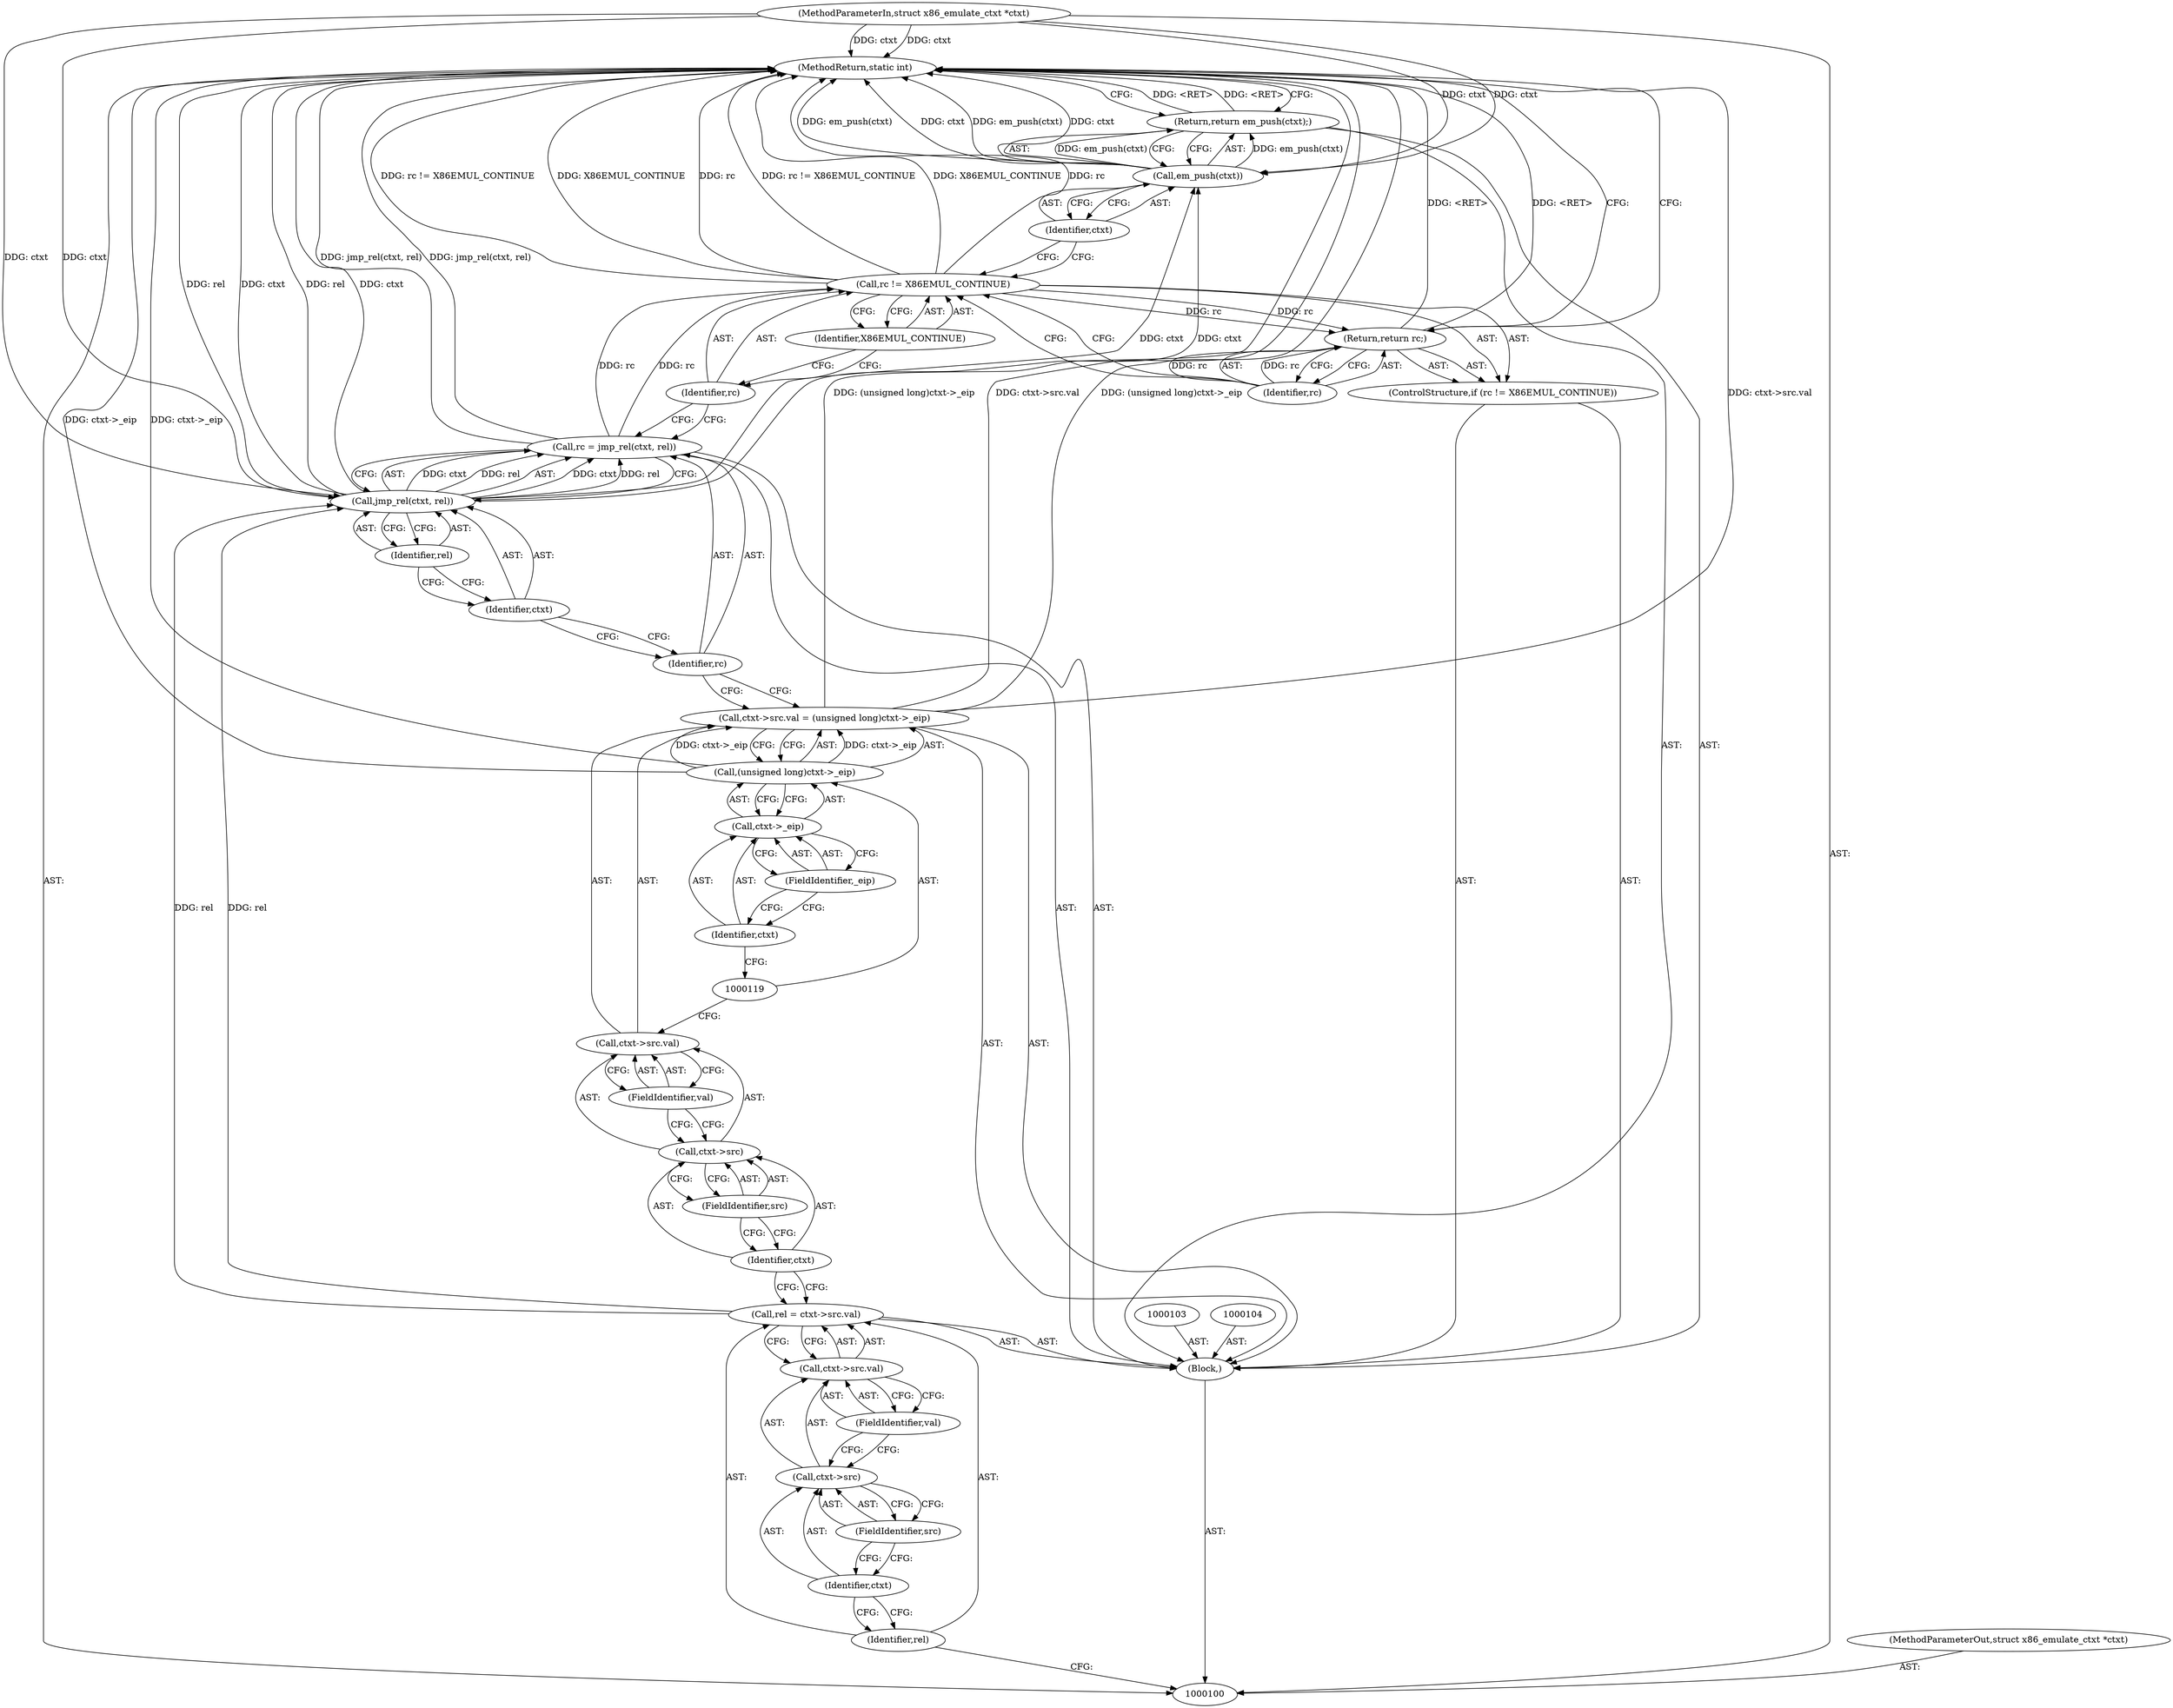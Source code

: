 digraph "0_linux_234f3ce485d54017f15cf5e0699cff4100121601_0" {
"1000137" [label="(MethodReturn,static int)"];
"1000101" [label="(MethodParameterIn,struct x86_emulate_ctxt *ctxt)"];
"1000179" [label="(MethodParameterOut,struct x86_emulate_ctxt *ctxt)"];
"1000136" [label="(Identifier,ctxt)"];
"1000134" [label="(Return,return em_push(ctxt);)"];
"1000135" [label="(Call,em_push(ctxt))"];
"1000102" [label="(Block,)"];
"1000107" [label="(Call,ctxt->src.val)"];
"1000108" [label="(Call,ctxt->src)"];
"1000109" [label="(Identifier,ctxt)"];
"1000110" [label="(FieldIdentifier,src)"];
"1000111" [label="(FieldIdentifier,val)"];
"1000105" [label="(Call,rel = ctxt->src.val)"];
"1000106" [label="(Identifier,rel)"];
"1000117" [label="(FieldIdentifier,val)"];
"1000118" [label="(Call,(unsigned long)ctxt->_eip)"];
"1000112" [label="(Call,ctxt->src.val = (unsigned long)ctxt->_eip)"];
"1000113" [label="(Call,ctxt->src.val)"];
"1000114" [label="(Call,ctxt->src)"];
"1000115" [label="(Identifier,ctxt)"];
"1000120" [label="(Call,ctxt->_eip)"];
"1000121" [label="(Identifier,ctxt)"];
"1000122" [label="(FieldIdentifier,_eip)"];
"1000116" [label="(FieldIdentifier,src)"];
"1000123" [label="(Call,rc = jmp_rel(ctxt, rel))"];
"1000124" [label="(Identifier,rc)"];
"1000126" [label="(Identifier,ctxt)"];
"1000127" [label="(Identifier,rel)"];
"1000125" [label="(Call,jmp_rel(ctxt, rel))"];
"1000128" [label="(ControlStructure,if (rc != X86EMUL_CONTINUE))"];
"1000131" [label="(Identifier,X86EMUL_CONTINUE)"];
"1000129" [label="(Call,rc != X86EMUL_CONTINUE)"];
"1000130" [label="(Identifier,rc)"];
"1000132" [label="(Return,return rc;)"];
"1000133" [label="(Identifier,rc)"];
"1000137" -> "1000100"  [label="AST: "];
"1000137" -> "1000132"  [label="CFG: "];
"1000137" -> "1000134"  [label="CFG: "];
"1000134" -> "1000137"  [label="DDG: <RET>"];
"1000132" -> "1000137"  [label="DDG: <RET>"];
"1000123" -> "1000137"  [label="DDG: jmp_rel(ctxt, rel)"];
"1000129" -> "1000137"  [label="DDG: rc != X86EMUL_CONTINUE"];
"1000129" -> "1000137"  [label="DDG: X86EMUL_CONTINUE"];
"1000129" -> "1000137"  [label="DDG: rc"];
"1000125" -> "1000137"  [label="DDG: rel"];
"1000125" -> "1000137"  [label="DDG: ctxt"];
"1000112" -> "1000137"  [label="DDG: (unsigned long)ctxt->_eip"];
"1000112" -> "1000137"  [label="DDG: ctxt->src.val"];
"1000135" -> "1000137"  [label="DDG: ctxt"];
"1000135" -> "1000137"  [label="DDG: em_push(ctxt)"];
"1000101" -> "1000137"  [label="DDG: ctxt"];
"1000118" -> "1000137"  [label="DDG: ctxt->_eip"];
"1000101" -> "1000100"  [label="AST: "];
"1000101" -> "1000137"  [label="DDG: ctxt"];
"1000101" -> "1000125"  [label="DDG: ctxt"];
"1000101" -> "1000135"  [label="DDG: ctxt"];
"1000179" -> "1000100"  [label="AST: "];
"1000136" -> "1000135"  [label="AST: "];
"1000136" -> "1000129"  [label="CFG: "];
"1000135" -> "1000136"  [label="CFG: "];
"1000134" -> "1000102"  [label="AST: "];
"1000134" -> "1000135"  [label="CFG: "];
"1000135" -> "1000134"  [label="AST: "];
"1000137" -> "1000134"  [label="CFG: "];
"1000134" -> "1000137"  [label="DDG: <RET>"];
"1000135" -> "1000134"  [label="DDG: em_push(ctxt)"];
"1000135" -> "1000134"  [label="AST: "];
"1000135" -> "1000136"  [label="CFG: "];
"1000136" -> "1000135"  [label="AST: "];
"1000134" -> "1000135"  [label="CFG: "];
"1000135" -> "1000137"  [label="DDG: ctxt"];
"1000135" -> "1000137"  [label="DDG: em_push(ctxt)"];
"1000135" -> "1000134"  [label="DDG: em_push(ctxt)"];
"1000125" -> "1000135"  [label="DDG: ctxt"];
"1000101" -> "1000135"  [label="DDG: ctxt"];
"1000102" -> "1000100"  [label="AST: "];
"1000103" -> "1000102"  [label="AST: "];
"1000104" -> "1000102"  [label="AST: "];
"1000105" -> "1000102"  [label="AST: "];
"1000112" -> "1000102"  [label="AST: "];
"1000123" -> "1000102"  [label="AST: "];
"1000128" -> "1000102"  [label="AST: "];
"1000134" -> "1000102"  [label="AST: "];
"1000107" -> "1000105"  [label="AST: "];
"1000107" -> "1000111"  [label="CFG: "];
"1000108" -> "1000107"  [label="AST: "];
"1000111" -> "1000107"  [label="AST: "];
"1000105" -> "1000107"  [label="CFG: "];
"1000108" -> "1000107"  [label="AST: "];
"1000108" -> "1000110"  [label="CFG: "];
"1000109" -> "1000108"  [label="AST: "];
"1000110" -> "1000108"  [label="AST: "];
"1000111" -> "1000108"  [label="CFG: "];
"1000109" -> "1000108"  [label="AST: "];
"1000109" -> "1000106"  [label="CFG: "];
"1000110" -> "1000109"  [label="CFG: "];
"1000110" -> "1000108"  [label="AST: "];
"1000110" -> "1000109"  [label="CFG: "];
"1000108" -> "1000110"  [label="CFG: "];
"1000111" -> "1000107"  [label="AST: "];
"1000111" -> "1000108"  [label="CFG: "];
"1000107" -> "1000111"  [label="CFG: "];
"1000105" -> "1000102"  [label="AST: "];
"1000105" -> "1000107"  [label="CFG: "];
"1000106" -> "1000105"  [label="AST: "];
"1000107" -> "1000105"  [label="AST: "];
"1000115" -> "1000105"  [label="CFG: "];
"1000105" -> "1000125"  [label="DDG: rel"];
"1000106" -> "1000105"  [label="AST: "];
"1000106" -> "1000100"  [label="CFG: "];
"1000109" -> "1000106"  [label="CFG: "];
"1000117" -> "1000113"  [label="AST: "];
"1000117" -> "1000114"  [label="CFG: "];
"1000113" -> "1000117"  [label="CFG: "];
"1000118" -> "1000112"  [label="AST: "];
"1000118" -> "1000120"  [label="CFG: "];
"1000119" -> "1000118"  [label="AST: "];
"1000120" -> "1000118"  [label="AST: "];
"1000112" -> "1000118"  [label="CFG: "];
"1000118" -> "1000137"  [label="DDG: ctxt->_eip"];
"1000118" -> "1000112"  [label="DDG: ctxt->_eip"];
"1000112" -> "1000102"  [label="AST: "];
"1000112" -> "1000118"  [label="CFG: "];
"1000113" -> "1000112"  [label="AST: "];
"1000118" -> "1000112"  [label="AST: "];
"1000124" -> "1000112"  [label="CFG: "];
"1000112" -> "1000137"  [label="DDG: (unsigned long)ctxt->_eip"];
"1000112" -> "1000137"  [label="DDG: ctxt->src.val"];
"1000118" -> "1000112"  [label="DDG: ctxt->_eip"];
"1000113" -> "1000112"  [label="AST: "];
"1000113" -> "1000117"  [label="CFG: "];
"1000114" -> "1000113"  [label="AST: "];
"1000117" -> "1000113"  [label="AST: "];
"1000119" -> "1000113"  [label="CFG: "];
"1000114" -> "1000113"  [label="AST: "];
"1000114" -> "1000116"  [label="CFG: "];
"1000115" -> "1000114"  [label="AST: "];
"1000116" -> "1000114"  [label="AST: "];
"1000117" -> "1000114"  [label="CFG: "];
"1000115" -> "1000114"  [label="AST: "];
"1000115" -> "1000105"  [label="CFG: "];
"1000116" -> "1000115"  [label="CFG: "];
"1000120" -> "1000118"  [label="AST: "];
"1000120" -> "1000122"  [label="CFG: "];
"1000121" -> "1000120"  [label="AST: "];
"1000122" -> "1000120"  [label="AST: "];
"1000118" -> "1000120"  [label="CFG: "];
"1000121" -> "1000120"  [label="AST: "];
"1000121" -> "1000119"  [label="CFG: "];
"1000122" -> "1000121"  [label="CFG: "];
"1000122" -> "1000120"  [label="AST: "];
"1000122" -> "1000121"  [label="CFG: "];
"1000120" -> "1000122"  [label="CFG: "];
"1000116" -> "1000114"  [label="AST: "];
"1000116" -> "1000115"  [label="CFG: "];
"1000114" -> "1000116"  [label="CFG: "];
"1000123" -> "1000102"  [label="AST: "];
"1000123" -> "1000125"  [label="CFG: "];
"1000124" -> "1000123"  [label="AST: "];
"1000125" -> "1000123"  [label="AST: "];
"1000130" -> "1000123"  [label="CFG: "];
"1000123" -> "1000137"  [label="DDG: jmp_rel(ctxt, rel)"];
"1000125" -> "1000123"  [label="DDG: ctxt"];
"1000125" -> "1000123"  [label="DDG: rel"];
"1000123" -> "1000129"  [label="DDG: rc"];
"1000124" -> "1000123"  [label="AST: "];
"1000124" -> "1000112"  [label="CFG: "];
"1000126" -> "1000124"  [label="CFG: "];
"1000126" -> "1000125"  [label="AST: "];
"1000126" -> "1000124"  [label="CFG: "];
"1000127" -> "1000126"  [label="CFG: "];
"1000127" -> "1000125"  [label="AST: "];
"1000127" -> "1000126"  [label="CFG: "];
"1000125" -> "1000127"  [label="CFG: "];
"1000125" -> "1000123"  [label="AST: "];
"1000125" -> "1000127"  [label="CFG: "];
"1000126" -> "1000125"  [label="AST: "];
"1000127" -> "1000125"  [label="AST: "];
"1000123" -> "1000125"  [label="CFG: "];
"1000125" -> "1000137"  [label="DDG: rel"];
"1000125" -> "1000137"  [label="DDG: ctxt"];
"1000125" -> "1000123"  [label="DDG: ctxt"];
"1000125" -> "1000123"  [label="DDG: rel"];
"1000101" -> "1000125"  [label="DDG: ctxt"];
"1000105" -> "1000125"  [label="DDG: rel"];
"1000125" -> "1000135"  [label="DDG: ctxt"];
"1000128" -> "1000102"  [label="AST: "];
"1000129" -> "1000128"  [label="AST: "];
"1000132" -> "1000128"  [label="AST: "];
"1000131" -> "1000129"  [label="AST: "];
"1000131" -> "1000130"  [label="CFG: "];
"1000129" -> "1000131"  [label="CFG: "];
"1000129" -> "1000128"  [label="AST: "];
"1000129" -> "1000131"  [label="CFG: "];
"1000130" -> "1000129"  [label="AST: "];
"1000131" -> "1000129"  [label="AST: "];
"1000133" -> "1000129"  [label="CFG: "];
"1000136" -> "1000129"  [label="CFG: "];
"1000129" -> "1000137"  [label="DDG: rc != X86EMUL_CONTINUE"];
"1000129" -> "1000137"  [label="DDG: X86EMUL_CONTINUE"];
"1000129" -> "1000137"  [label="DDG: rc"];
"1000123" -> "1000129"  [label="DDG: rc"];
"1000129" -> "1000132"  [label="DDG: rc"];
"1000130" -> "1000129"  [label="AST: "];
"1000130" -> "1000123"  [label="CFG: "];
"1000131" -> "1000130"  [label="CFG: "];
"1000132" -> "1000128"  [label="AST: "];
"1000132" -> "1000133"  [label="CFG: "];
"1000133" -> "1000132"  [label="AST: "];
"1000137" -> "1000132"  [label="CFG: "];
"1000132" -> "1000137"  [label="DDG: <RET>"];
"1000133" -> "1000132"  [label="DDG: rc"];
"1000129" -> "1000132"  [label="DDG: rc"];
"1000133" -> "1000132"  [label="AST: "];
"1000133" -> "1000129"  [label="CFG: "];
"1000132" -> "1000133"  [label="CFG: "];
"1000133" -> "1000132"  [label="DDG: rc"];
}

